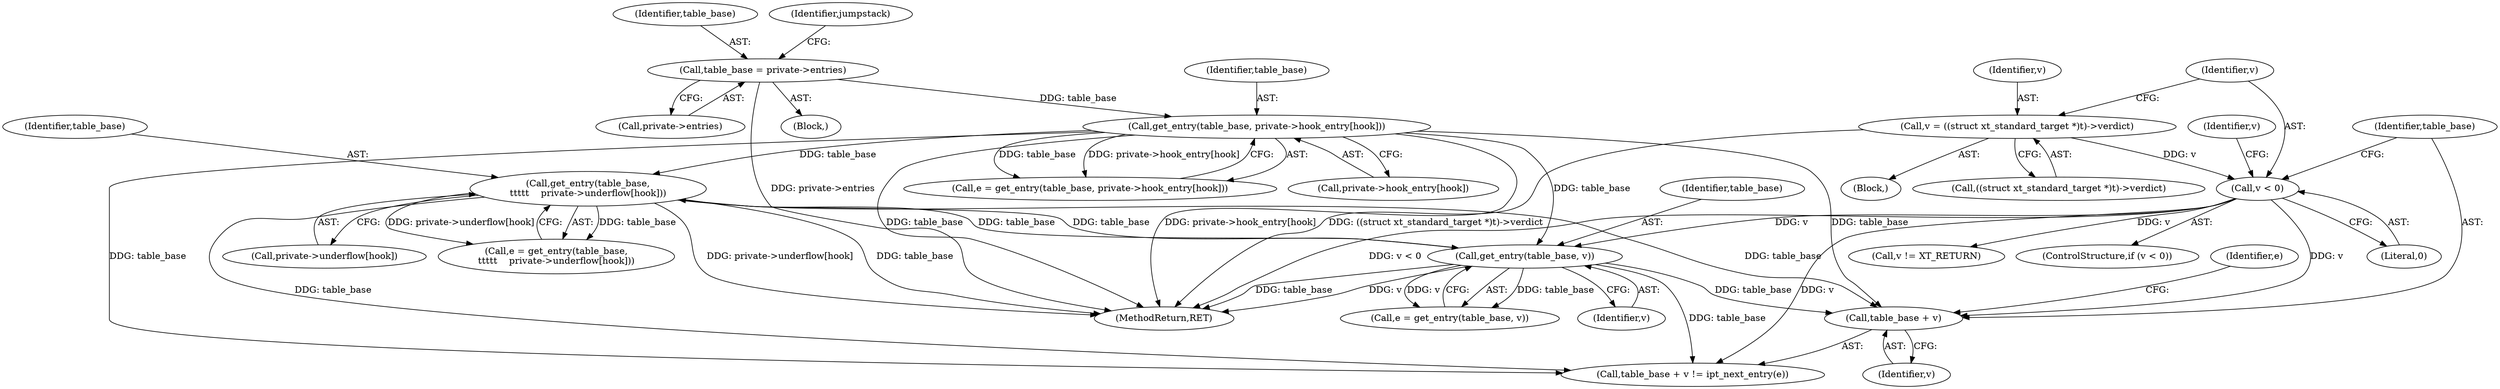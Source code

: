 digraph "0_linux_57ebd808a97d7c5b1e1afb937c2db22beba3c1f8_0@pointer" {
"1000425" [label="(Call,table_base + v)"];
"1000402" [label="(Call,get_entry(table_base,\n\t\t\t\t\t    private->underflow[hook]))"];
"1000446" [label="(Call,get_entry(table_base, v))"];
"1000246" [label="(Call,get_entry(table_base, private->hook_entry[hook]))"];
"1000218" [label="(Call,table_base = private->entries)"];
"1000377" [label="(Call,v < 0)"];
"1000369" [label="(Call,v = ((struct xt_standard_target *)t)->verdict)"];
"1000424" [label="(Call,table_base + v != ipt_next_entry(e))"];
"1000404" [label="(Call,private->underflow[hook])"];
"1000246" [label="(Call,get_entry(table_base, private->hook_entry[hook]))"];
"1000244" [label="(Call,e = get_entry(table_base, private->hook_entry[hook]))"];
"1000369" [label="(Call,v = ((struct xt_standard_target *)t)->verdict)"];
"1000447" [label="(Identifier,table_base)"];
"1000219" [label="(Identifier,table_base)"];
"1000370" [label="(Identifier,v)"];
"1000383" [label="(Identifier,v)"];
"1000377" [label="(Call,v < 0)"];
"1000382" [label="(Call,v != XT_RETURN)"];
"1000378" [label="(Identifier,v)"];
"1000425" [label="(Call,table_base + v)"];
"1000220" [label="(Call,private->entries)"];
"1000376" [label="(ControlStructure,if (v < 0))"];
"1000367" [label="(Block,)"];
"1000429" [label="(Identifier,e)"];
"1000448" [label="(Identifier,v)"];
"1000371" [label="(Call,((struct xt_standard_target *)t)->verdict)"];
"1000427" [label="(Identifier,v)"];
"1000248" [label="(Call,private->hook_entry[hook])"];
"1000247" [label="(Identifier,table_base)"];
"1000114" [label="(Block,)"];
"1000224" [label="(Identifier,jumpstack)"];
"1000403" [label="(Identifier,table_base)"];
"1000444" [label="(Call,e = get_entry(table_base, v))"];
"1000506" [label="(MethodReturn,RET)"];
"1000402" [label="(Call,get_entry(table_base,\n\t\t\t\t\t    private->underflow[hook]))"];
"1000218" [label="(Call,table_base = private->entries)"];
"1000379" [label="(Literal,0)"];
"1000426" [label="(Identifier,table_base)"];
"1000446" [label="(Call,get_entry(table_base, v))"];
"1000400" [label="(Call,e = get_entry(table_base,\n\t\t\t\t\t    private->underflow[hook]))"];
"1000425" -> "1000424"  [label="AST: "];
"1000425" -> "1000427"  [label="CFG: "];
"1000426" -> "1000425"  [label="AST: "];
"1000427" -> "1000425"  [label="AST: "];
"1000429" -> "1000425"  [label="CFG: "];
"1000402" -> "1000425"  [label="DDG: table_base"];
"1000446" -> "1000425"  [label="DDG: table_base"];
"1000246" -> "1000425"  [label="DDG: table_base"];
"1000377" -> "1000425"  [label="DDG: v"];
"1000402" -> "1000400"  [label="AST: "];
"1000402" -> "1000404"  [label="CFG: "];
"1000403" -> "1000402"  [label="AST: "];
"1000404" -> "1000402"  [label="AST: "];
"1000400" -> "1000402"  [label="CFG: "];
"1000402" -> "1000506"  [label="DDG: private->underflow[hook]"];
"1000402" -> "1000506"  [label="DDG: table_base"];
"1000402" -> "1000400"  [label="DDG: table_base"];
"1000402" -> "1000400"  [label="DDG: private->underflow[hook]"];
"1000446" -> "1000402"  [label="DDG: table_base"];
"1000246" -> "1000402"  [label="DDG: table_base"];
"1000402" -> "1000424"  [label="DDG: table_base"];
"1000402" -> "1000446"  [label="DDG: table_base"];
"1000446" -> "1000444"  [label="AST: "];
"1000446" -> "1000448"  [label="CFG: "];
"1000447" -> "1000446"  [label="AST: "];
"1000448" -> "1000446"  [label="AST: "];
"1000444" -> "1000446"  [label="CFG: "];
"1000446" -> "1000506"  [label="DDG: table_base"];
"1000446" -> "1000506"  [label="DDG: v"];
"1000446" -> "1000424"  [label="DDG: table_base"];
"1000446" -> "1000444"  [label="DDG: table_base"];
"1000446" -> "1000444"  [label="DDG: v"];
"1000246" -> "1000446"  [label="DDG: table_base"];
"1000377" -> "1000446"  [label="DDG: v"];
"1000246" -> "1000244"  [label="AST: "];
"1000246" -> "1000248"  [label="CFG: "];
"1000247" -> "1000246"  [label="AST: "];
"1000248" -> "1000246"  [label="AST: "];
"1000244" -> "1000246"  [label="CFG: "];
"1000246" -> "1000506"  [label="DDG: private->hook_entry[hook]"];
"1000246" -> "1000506"  [label="DDG: table_base"];
"1000246" -> "1000244"  [label="DDG: table_base"];
"1000246" -> "1000244"  [label="DDG: private->hook_entry[hook]"];
"1000218" -> "1000246"  [label="DDG: table_base"];
"1000246" -> "1000424"  [label="DDG: table_base"];
"1000218" -> "1000114"  [label="AST: "];
"1000218" -> "1000220"  [label="CFG: "];
"1000219" -> "1000218"  [label="AST: "];
"1000220" -> "1000218"  [label="AST: "];
"1000224" -> "1000218"  [label="CFG: "];
"1000218" -> "1000506"  [label="DDG: private->entries"];
"1000377" -> "1000376"  [label="AST: "];
"1000377" -> "1000379"  [label="CFG: "];
"1000378" -> "1000377"  [label="AST: "];
"1000379" -> "1000377"  [label="AST: "];
"1000383" -> "1000377"  [label="CFG: "];
"1000426" -> "1000377"  [label="CFG: "];
"1000377" -> "1000506"  [label="DDG: v < 0"];
"1000369" -> "1000377"  [label="DDG: v"];
"1000377" -> "1000382"  [label="DDG: v"];
"1000377" -> "1000424"  [label="DDG: v"];
"1000369" -> "1000367"  [label="AST: "];
"1000369" -> "1000371"  [label="CFG: "];
"1000370" -> "1000369"  [label="AST: "];
"1000371" -> "1000369"  [label="AST: "];
"1000378" -> "1000369"  [label="CFG: "];
"1000369" -> "1000506"  [label="DDG: ((struct xt_standard_target *)t)->verdict"];
}
